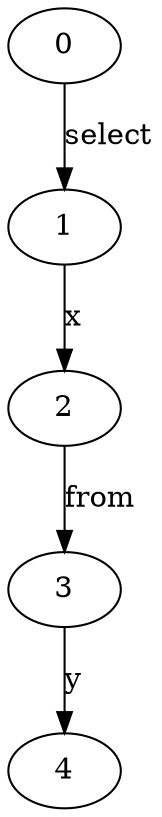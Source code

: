digraph G
{
0;1;2;3;4;
0->1 [label="select"];
1->2 [label="x"];
2->3 [label="from"];
3->4 [label="y"];
}